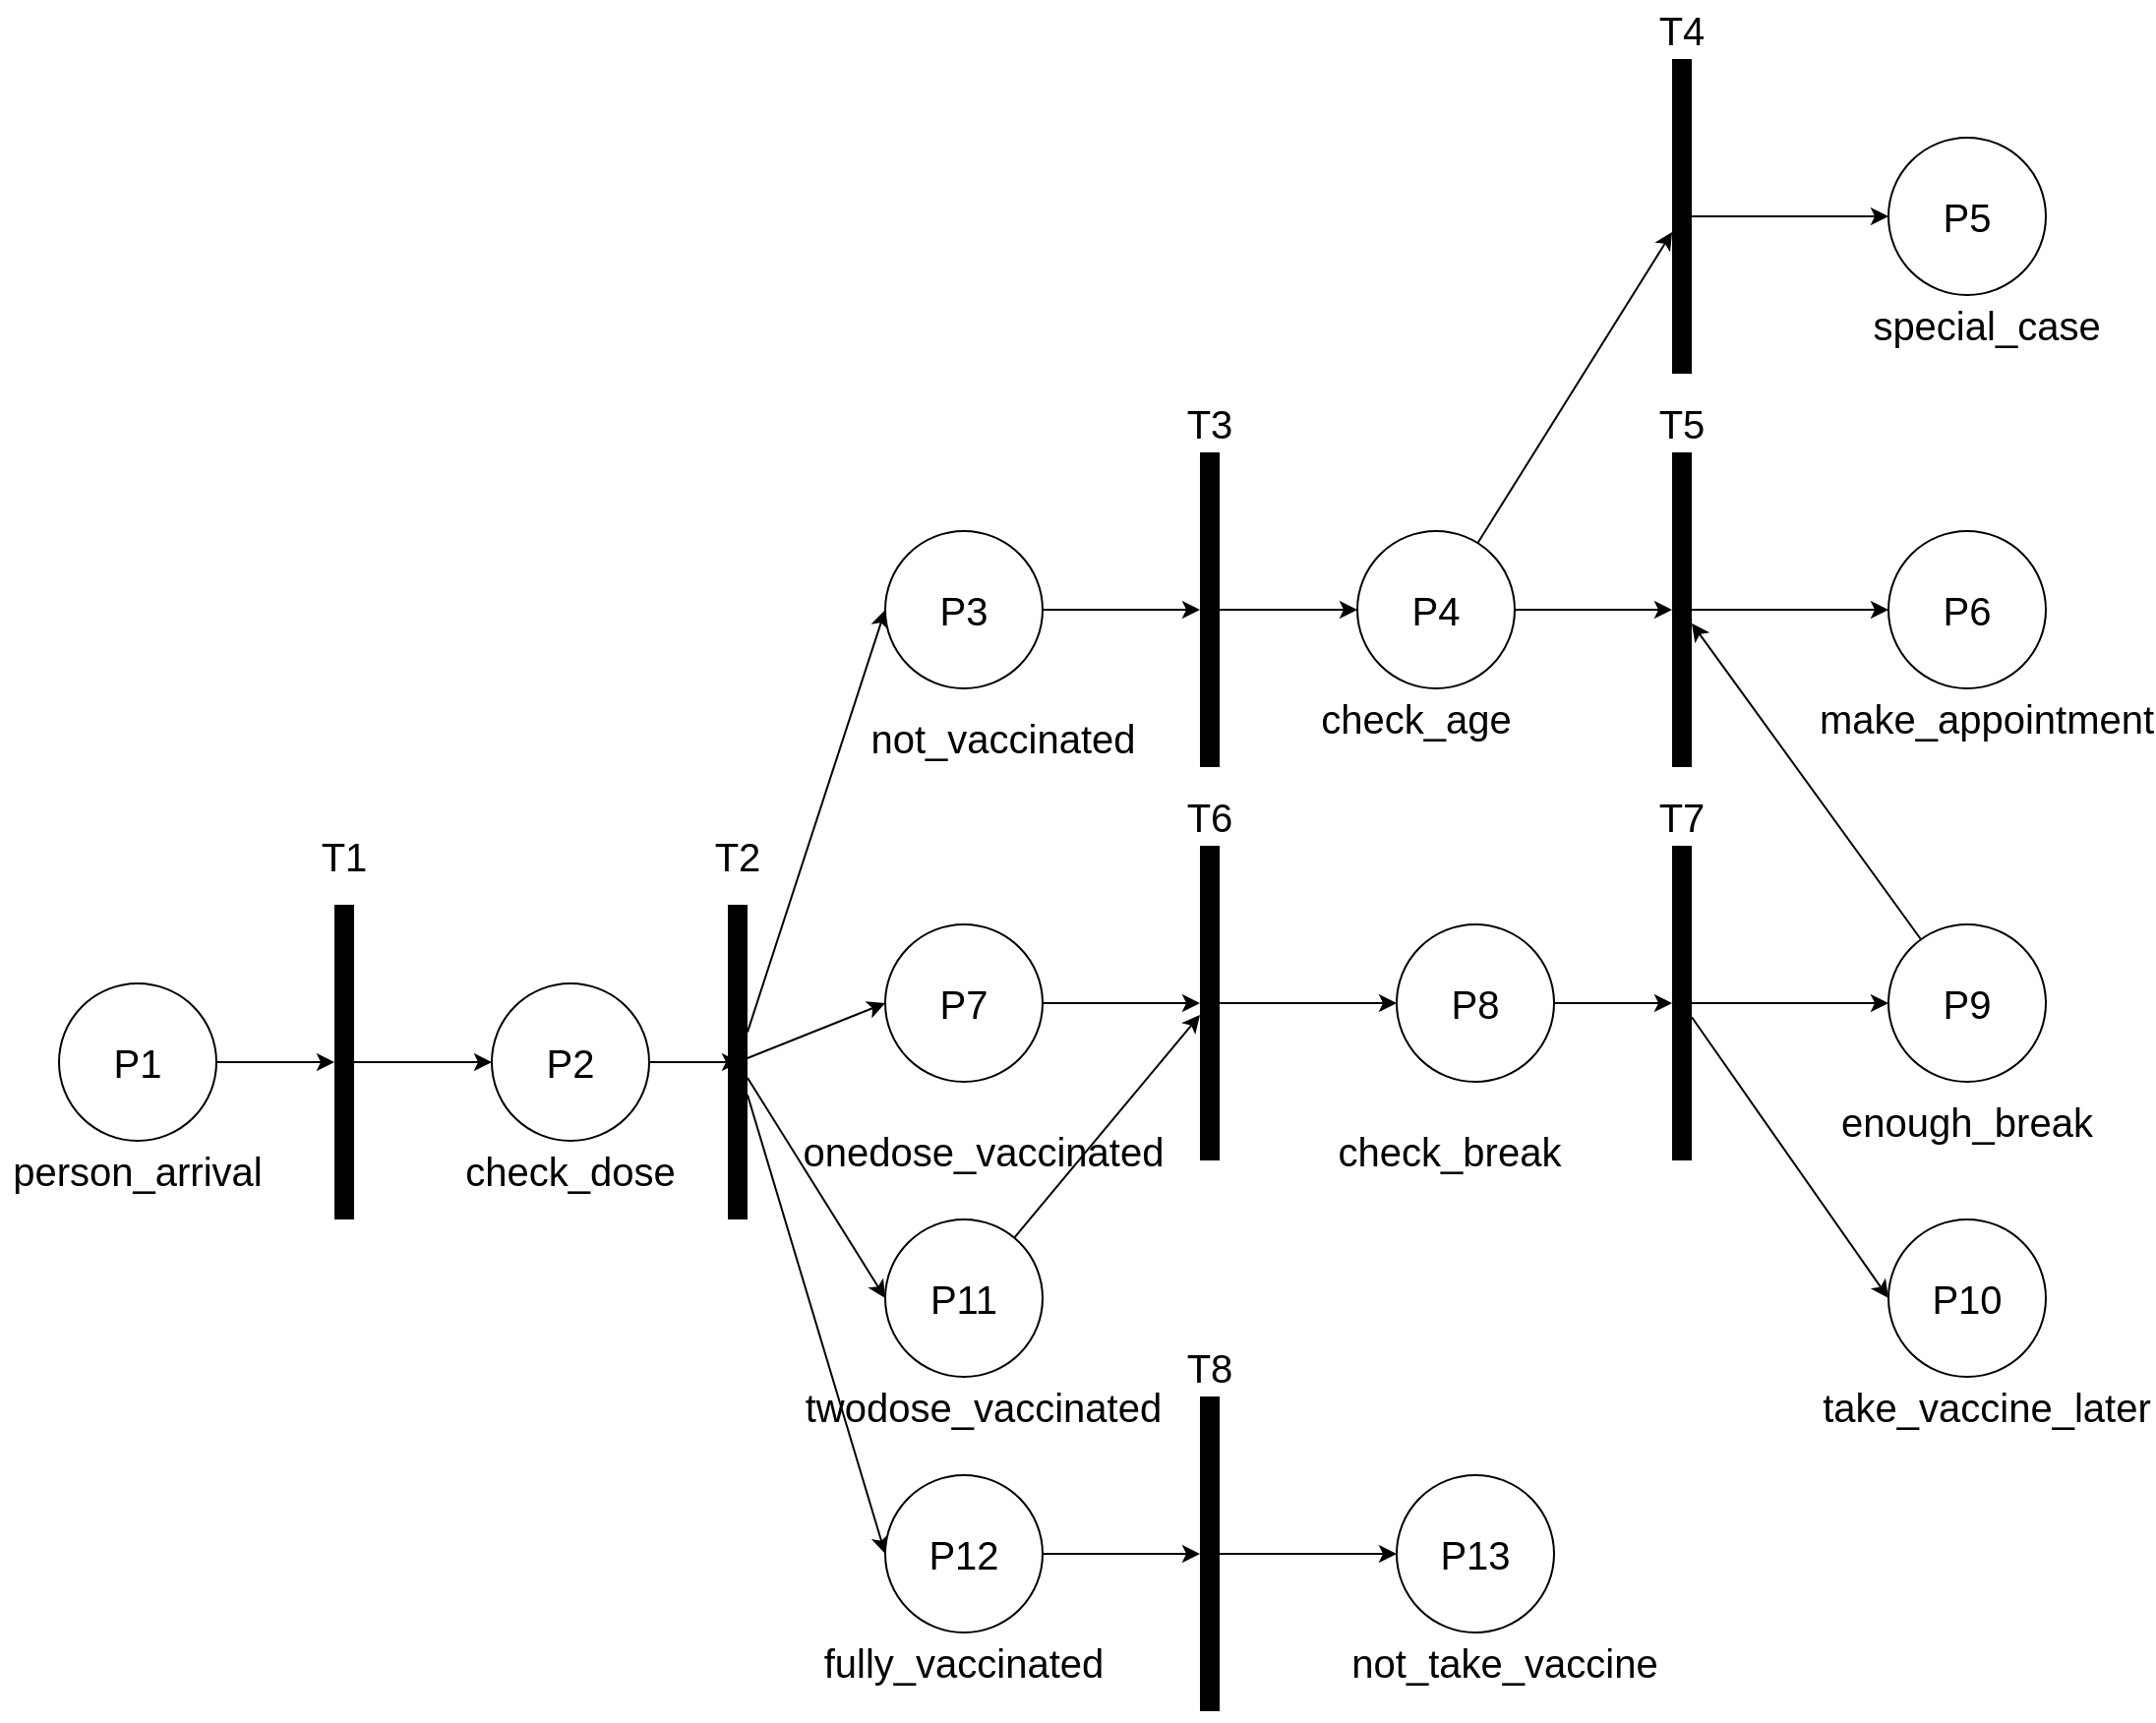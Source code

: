 <mxfile version="16.6.6" type="github">
  <diagram id="UTr8hFSsADwduIh3R7Uy" name="Page-1">
    <mxGraphModel dx="946" dy="1814" grid="1" gridSize="10" guides="1" tooltips="1" connect="1" arrows="1" fold="1" page="1" pageScale="1" pageWidth="827" pageHeight="1169" math="0" shadow="0">
      <root>
        <mxCell id="0" />
        <mxCell id="1" parent="0" />
        <mxCell id="hrQaz6MeP2tKMsGNmpIH-5" style="edgeStyle=orthogonalEdgeStyle;rounded=0;orthogonalLoop=1;jettySize=auto;html=1;fontSize=20;" edge="1" parent="1" source="hrQaz6MeP2tKMsGNmpIH-1" target="hrQaz6MeP2tKMsGNmpIH-3">
          <mxGeometry relative="1" as="geometry" />
        </mxCell>
        <mxCell id="hrQaz6MeP2tKMsGNmpIH-1" value="P&lt;span style=&quot;white-space: pre; font-size: 20px;&quot;&gt;1&lt;/span&gt;" style="ellipse;whiteSpace=wrap;html=1;aspect=fixed;fontSize=20;" vertex="1" parent="1">
          <mxGeometry x="60" y="240" width="80" height="80" as="geometry" />
        </mxCell>
        <mxCell id="hrQaz6MeP2tKMsGNmpIH-12" style="edgeStyle=orthogonalEdgeStyle;rounded=0;orthogonalLoop=1;jettySize=auto;html=1;entryX=0.5;entryY=0.4;entryDx=0;entryDy=0;entryPerimeter=0;fontSize=20;" edge="1" parent="1" source="hrQaz6MeP2tKMsGNmpIH-2" target="hrQaz6MeP2tKMsGNmpIH-11">
          <mxGeometry relative="1" as="geometry" />
        </mxCell>
        <mxCell id="hrQaz6MeP2tKMsGNmpIH-2" value="P2" style="ellipse;whiteSpace=wrap;html=1;aspect=fixed;fontSize=20;" vertex="1" parent="1">
          <mxGeometry x="280" y="240" width="80" height="80" as="geometry" />
        </mxCell>
        <mxCell id="hrQaz6MeP2tKMsGNmpIH-6" style="edgeStyle=orthogonalEdgeStyle;rounded=0;orthogonalLoop=1;jettySize=auto;html=1;entryX=0;entryY=0.5;entryDx=0;entryDy=0;fontSize=20;" edge="1" parent="1" source="hrQaz6MeP2tKMsGNmpIH-3" target="hrQaz6MeP2tKMsGNmpIH-2">
          <mxGeometry relative="1" as="geometry" />
        </mxCell>
        <mxCell id="hrQaz6MeP2tKMsGNmpIH-3" value="" style="line;strokeWidth=10;direction=south;html=1;fontSize=20;" vertex="1" parent="1">
          <mxGeometry x="200" y="200" width="10" height="160" as="geometry" />
        </mxCell>
        <mxCell id="hrQaz6MeP2tKMsGNmpIH-7" value="person_arrival" style="text;html=1;strokeColor=none;fillColor=none;align=center;verticalAlign=middle;whiteSpace=wrap;rounded=0;fontSize=20;" vertex="1" parent="1">
          <mxGeometry x="30" y="320" width="140" height="30" as="geometry" />
        </mxCell>
        <mxCell id="hrQaz6MeP2tKMsGNmpIH-9" value="T1" style="text;html=1;strokeColor=none;fillColor=none;align=center;verticalAlign=middle;whiteSpace=wrap;rounded=0;fontSize=20;" vertex="1" parent="1">
          <mxGeometry x="175" y="160" width="60" height="30" as="geometry" />
        </mxCell>
        <mxCell id="hrQaz6MeP2tKMsGNmpIH-10" value="check_dose" style="text;html=1;strokeColor=none;fillColor=none;align=center;verticalAlign=middle;whiteSpace=wrap;rounded=0;fontSize=20;" vertex="1" parent="1">
          <mxGeometry x="260" y="320" width="120" height="30" as="geometry" />
        </mxCell>
        <mxCell id="hrQaz6MeP2tKMsGNmpIH-14" style="rounded=0;orthogonalLoop=1;jettySize=auto;html=1;entryX=0;entryY=0.5;entryDx=0;entryDy=0;fontSize=20;" edge="1" parent="1" source="hrQaz6MeP2tKMsGNmpIH-11" target="hrQaz6MeP2tKMsGNmpIH-13">
          <mxGeometry relative="1" as="geometry" />
        </mxCell>
        <mxCell id="hrQaz6MeP2tKMsGNmpIH-38" style="edgeStyle=none;rounded=0;orthogonalLoop=1;jettySize=auto;html=1;entryX=0;entryY=0.5;entryDx=0;entryDy=0;fontSize=20;" edge="1" parent="1" source="hrQaz6MeP2tKMsGNmpIH-11" target="hrQaz6MeP2tKMsGNmpIH-37">
          <mxGeometry relative="1" as="geometry" />
        </mxCell>
        <mxCell id="hrQaz6MeP2tKMsGNmpIH-62" style="edgeStyle=none;rounded=0;orthogonalLoop=1;jettySize=auto;html=1;entryX=0;entryY=0.5;entryDx=0;entryDy=0;fontSize=20;" edge="1" parent="1" source="hrQaz6MeP2tKMsGNmpIH-11" target="hrQaz6MeP2tKMsGNmpIH-60">
          <mxGeometry relative="1" as="geometry" />
        </mxCell>
        <mxCell id="hrQaz6MeP2tKMsGNmpIH-78" style="edgeStyle=none;rounded=0;orthogonalLoop=1;jettySize=auto;html=1;entryX=0;entryY=0.5;entryDx=0;entryDy=0;fontSize=20;" edge="1" parent="1" source="hrQaz6MeP2tKMsGNmpIH-11" target="hrQaz6MeP2tKMsGNmpIH-76">
          <mxGeometry relative="1" as="geometry" />
        </mxCell>
        <mxCell id="hrQaz6MeP2tKMsGNmpIH-11" value="" style="line;strokeWidth=10;direction=south;html=1;fontSize=20;" vertex="1" parent="1">
          <mxGeometry x="400" y="200" width="10" height="160" as="geometry" />
        </mxCell>
        <mxCell id="hrQaz6MeP2tKMsGNmpIH-20" style="edgeStyle=none;rounded=0;orthogonalLoop=1;jettySize=auto;html=1;fontSize=20;" edge="1" parent="1" source="hrQaz6MeP2tKMsGNmpIH-13" target="hrQaz6MeP2tKMsGNmpIH-19">
          <mxGeometry relative="1" as="geometry" />
        </mxCell>
        <mxCell id="hrQaz6MeP2tKMsGNmpIH-13" value="P3" style="ellipse;whiteSpace=wrap;html=1;aspect=fixed;fontSize=20;strokeWidth=1;" vertex="1" parent="1">
          <mxGeometry x="480" y="10" width="80" height="80" as="geometry" />
        </mxCell>
        <mxCell id="hrQaz6MeP2tKMsGNmpIH-15" value="T2" style="text;html=1;strokeColor=none;fillColor=none;align=center;verticalAlign=middle;whiteSpace=wrap;rounded=0;fontSize=20;" vertex="1" parent="1">
          <mxGeometry x="375" y="160" width="60" height="30" as="geometry" />
        </mxCell>
        <mxCell id="hrQaz6MeP2tKMsGNmpIH-18" value="not_vaccinated" style="text;html=1;strokeColor=none;fillColor=none;align=center;verticalAlign=middle;whiteSpace=wrap;rounded=0;fontSize=20;" vertex="1" parent="1">
          <mxGeometry x="510" y="100" width="60" height="30" as="geometry" />
        </mxCell>
        <mxCell id="hrQaz6MeP2tKMsGNmpIH-22" style="edgeStyle=none;rounded=0;orthogonalLoop=1;jettySize=auto;html=1;entryX=0;entryY=0.5;entryDx=0;entryDy=0;fontSize=20;" edge="1" parent="1" source="hrQaz6MeP2tKMsGNmpIH-19" target="hrQaz6MeP2tKMsGNmpIH-21">
          <mxGeometry relative="1" as="geometry" />
        </mxCell>
        <mxCell id="hrQaz6MeP2tKMsGNmpIH-19" value="" style="line;strokeWidth=10;direction=south;html=1;fontSize=20;" vertex="1" parent="1">
          <mxGeometry x="640" y="-30" width="10" height="160" as="geometry" />
        </mxCell>
        <mxCell id="hrQaz6MeP2tKMsGNmpIH-63" style="edgeStyle=none;rounded=0;orthogonalLoop=1;jettySize=auto;html=1;fontSize=20;" edge="1" parent="1" source="hrQaz6MeP2tKMsGNmpIH-21" target="hrQaz6MeP2tKMsGNmpIH-30">
          <mxGeometry relative="1" as="geometry" />
        </mxCell>
        <mxCell id="hrQaz6MeP2tKMsGNmpIH-68" style="edgeStyle=none;rounded=0;orthogonalLoop=1;jettySize=auto;html=1;fontSize=20;" edge="1" parent="1" source="hrQaz6MeP2tKMsGNmpIH-21" target="hrQaz6MeP2tKMsGNmpIH-66">
          <mxGeometry relative="1" as="geometry" />
        </mxCell>
        <mxCell id="hrQaz6MeP2tKMsGNmpIH-21" value="P4" style="ellipse;whiteSpace=wrap;html=1;aspect=fixed;fontSize=20;strokeWidth=1;" vertex="1" parent="1">
          <mxGeometry x="720" y="10" width="80" height="80" as="geometry" />
        </mxCell>
        <mxCell id="hrQaz6MeP2tKMsGNmpIH-23" value="check_age" style="text;html=1;strokeColor=none;fillColor=none;align=center;verticalAlign=middle;whiteSpace=wrap;rounded=0;fontSize=20;" vertex="1" parent="1">
          <mxGeometry x="720" y="90" width="60" height="30" as="geometry" />
        </mxCell>
        <mxCell id="hrQaz6MeP2tKMsGNmpIH-24" value="T3" style="text;html=1;strokeColor=none;fillColor=none;align=center;verticalAlign=middle;whiteSpace=wrap;rounded=0;fontSize=20;" vertex="1" parent="1">
          <mxGeometry x="615" y="-60" width="60" height="30" as="geometry" />
        </mxCell>
        <mxCell id="hrQaz6MeP2tKMsGNmpIH-26" value="P5" style="ellipse;whiteSpace=wrap;html=1;aspect=fixed;fontSize=20;strokeWidth=1;" vertex="1" parent="1">
          <mxGeometry x="990" y="-190" width="80" height="80" as="geometry" />
        </mxCell>
        <mxCell id="hrQaz6MeP2tKMsGNmpIH-27" value="P6" style="ellipse;whiteSpace=wrap;html=1;aspect=fixed;fontSize=20;strokeWidth=1;" vertex="1" parent="1">
          <mxGeometry x="990" y="10" width="80" height="80" as="geometry" />
        </mxCell>
        <mxCell id="hrQaz6MeP2tKMsGNmpIH-64" style="edgeStyle=none;rounded=0;orthogonalLoop=1;jettySize=auto;html=1;fontSize=20;" edge="1" parent="1" source="hrQaz6MeP2tKMsGNmpIH-30" target="hrQaz6MeP2tKMsGNmpIH-26">
          <mxGeometry relative="1" as="geometry" />
        </mxCell>
        <mxCell id="hrQaz6MeP2tKMsGNmpIH-30" value="" style="line;strokeWidth=10;direction=south;html=1;fontSize=20;" vertex="1" parent="1">
          <mxGeometry x="880" y="-230" width="10" height="160" as="geometry" />
        </mxCell>
        <mxCell id="hrQaz6MeP2tKMsGNmpIH-32" value="T4" style="text;html=1;strokeColor=none;fillColor=none;align=center;verticalAlign=middle;whiteSpace=wrap;rounded=0;fontSize=20;" vertex="1" parent="1">
          <mxGeometry x="855" y="-260" width="60" height="30" as="geometry" />
        </mxCell>
        <mxCell id="hrQaz6MeP2tKMsGNmpIH-35" value="special_case" style="text;html=1;strokeColor=none;fillColor=none;align=center;verticalAlign=middle;whiteSpace=wrap;rounded=0;fontSize=20;" vertex="1" parent="1">
          <mxGeometry x="1010" y="-110" width="60" height="30" as="geometry" />
        </mxCell>
        <mxCell id="hrQaz6MeP2tKMsGNmpIH-36" value="make_appointment" style="text;html=1;strokeColor=none;fillColor=none;align=center;verticalAlign=middle;whiteSpace=wrap;rounded=0;fontSize=20;" vertex="1" parent="1">
          <mxGeometry x="1010" y="90" width="60" height="30" as="geometry" />
        </mxCell>
        <mxCell id="hrQaz6MeP2tKMsGNmpIH-41" style="edgeStyle=none;rounded=0;orthogonalLoop=1;jettySize=auto;html=1;fontSize=20;" edge="1" parent="1" source="hrQaz6MeP2tKMsGNmpIH-37" target="hrQaz6MeP2tKMsGNmpIH-40">
          <mxGeometry relative="1" as="geometry" />
        </mxCell>
        <mxCell id="hrQaz6MeP2tKMsGNmpIH-37" value="P7" style="ellipse;whiteSpace=wrap;html=1;aspect=fixed;fontSize=20;strokeWidth=1;" vertex="1" parent="1">
          <mxGeometry x="480" y="210" width="80" height="80" as="geometry" />
        </mxCell>
        <mxCell id="hrQaz6MeP2tKMsGNmpIH-39" value="onedose_vaccinated" style="text;html=1;strokeColor=none;fillColor=none;align=center;verticalAlign=middle;whiteSpace=wrap;rounded=0;fontSize=20;" vertex="1" parent="1">
          <mxGeometry x="435" y="310" width="190" height="30" as="geometry" />
        </mxCell>
        <mxCell id="hrQaz6MeP2tKMsGNmpIH-43" style="edgeStyle=none;rounded=0;orthogonalLoop=1;jettySize=auto;html=1;fontSize=20;" edge="1" parent="1" source="hrQaz6MeP2tKMsGNmpIH-40" target="hrQaz6MeP2tKMsGNmpIH-44">
          <mxGeometry relative="1" as="geometry">
            <mxPoint x="770" y="310" as="targetPoint" />
          </mxGeometry>
        </mxCell>
        <mxCell id="hrQaz6MeP2tKMsGNmpIH-40" value="" style="line;strokeWidth=10;direction=south;html=1;fontSize=20;" vertex="1" parent="1">
          <mxGeometry x="640" y="170" width="10" height="160" as="geometry" />
        </mxCell>
        <mxCell id="hrQaz6MeP2tKMsGNmpIH-42" value="T5" style="text;html=1;strokeColor=none;fillColor=none;align=center;verticalAlign=middle;whiteSpace=wrap;rounded=0;fontSize=20;" vertex="1" parent="1">
          <mxGeometry x="855" y="-60" width="60" height="30" as="geometry" />
        </mxCell>
        <mxCell id="hrQaz6MeP2tKMsGNmpIH-51" style="edgeStyle=none;rounded=0;orthogonalLoop=1;jettySize=auto;html=1;fontSize=20;" edge="1" parent="1" source="hrQaz6MeP2tKMsGNmpIH-44" target="hrQaz6MeP2tKMsGNmpIH-46">
          <mxGeometry relative="1" as="geometry" />
        </mxCell>
        <mxCell id="hrQaz6MeP2tKMsGNmpIH-44" value="P8" style="ellipse;whiteSpace=wrap;html=1;aspect=fixed;fontSize=20;strokeWidth=1;" vertex="1" parent="1">
          <mxGeometry x="740" y="210" width="80" height="80" as="geometry" />
        </mxCell>
        <mxCell id="hrQaz6MeP2tKMsGNmpIH-45" value="check_break" style="text;html=1;strokeColor=none;fillColor=none;align=center;verticalAlign=middle;whiteSpace=wrap;rounded=0;fontSize=20;" vertex="1" parent="1">
          <mxGeometry x="707" y="310" width="120" height="30" as="geometry" />
        </mxCell>
        <mxCell id="hrQaz6MeP2tKMsGNmpIH-58" style="edgeStyle=none;rounded=0;orthogonalLoop=1;jettySize=auto;html=1;entryX=0;entryY=0.5;entryDx=0;entryDy=0;fontSize=20;" edge="1" parent="1" source="hrQaz6MeP2tKMsGNmpIH-46" target="hrQaz6MeP2tKMsGNmpIH-57">
          <mxGeometry relative="1" as="geometry" />
        </mxCell>
        <mxCell id="hrQaz6MeP2tKMsGNmpIH-73" style="edgeStyle=none;rounded=0;orthogonalLoop=1;jettySize=auto;html=1;entryX=0;entryY=0.5;entryDx=0;entryDy=0;fontSize=20;" edge="1" parent="1" source="hrQaz6MeP2tKMsGNmpIH-46" target="hrQaz6MeP2tKMsGNmpIH-72">
          <mxGeometry relative="1" as="geometry" />
        </mxCell>
        <mxCell id="hrQaz6MeP2tKMsGNmpIH-46" value="" style="line;strokeWidth=10;direction=south;html=1;fontSize=20;" vertex="1" parent="1">
          <mxGeometry x="880" y="170" width="10" height="160" as="geometry" />
        </mxCell>
        <mxCell id="hrQaz6MeP2tKMsGNmpIH-52" value="T6" style="text;html=1;strokeColor=none;fillColor=none;align=center;verticalAlign=middle;whiteSpace=wrap;rounded=0;fontSize=20;" vertex="1" parent="1">
          <mxGeometry x="615" y="140" width="60" height="30" as="geometry" />
        </mxCell>
        <mxCell id="hrQaz6MeP2tKMsGNmpIH-70" style="edgeStyle=none;rounded=0;orthogonalLoop=1;jettySize=auto;html=1;fontSize=20;" edge="1" parent="1" source="hrQaz6MeP2tKMsGNmpIH-57" target="hrQaz6MeP2tKMsGNmpIH-66">
          <mxGeometry relative="1" as="geometry">
            <mxPoint x="920" y="90" as="targetPoint" />
          </mxGeometry>
        </mxCell>
        <mxCell id="hrQaz6MeP2tKMsGNmpIH-57" value="P9" style="ellipse;whiteSpace=wrap;html=1;aspect=fixed;fontSize=20;strokeWidth=1;" vertex="1" parent="1">
          <mxGeometry x="990" y="210" width="80" height="80" as="geometry" />
        </mxCell>
        <mxCell id="hrQaz6MeP2tKMsGNmpIH-59" value="enough_break" style="text;html=1;strokeColor=none;fillColor=none;align=center;verticalAlign=middle;whiteSpace=wrap;rounded=0;fontSize=20;" vertex="1" parent="1">
          <mxGeometry x="955" y="290" width="150" height="40" as="geometry" />
        </mxCell>
        <mxCell id="hrQaz6MeP2tKMsGNmpIH-75" style="edgeStyle=none;rounded=0;orthogonalLoop=1;jettySize=auto;html=1;fontSize=20;" edge="1" parent="1" source="hrQaz6MeP2tKMsGNmpIH-60" target="hrQaz6MeP2tKMsGNmpIH-40">
          <mxGeometry relative="1" as="geometry" />
        </mxCell>
        <mxCell id="hrQaz6MeP2tKMsGNmpIH-60" value="P11" style="ellipse;whiteSpace=wrap;html=1;aspect=fixed;fontSize=20;strokeWidth=1;" vertex="1" parent="1">
          <mxGeometry x="480" y="360" width="80" height="80" as="geometry" />
        </mxCell>
        <mxCell id="hrQaz6MeP2tKMsGNmpIH-61" value="twodose_vaccinated" style="text;html=1;strokeColor=none;fillColor=none;align=center;verticalAlign=middle;whiteSpace=wrap;rounded=0;fontSize=20;" vertex="1" parent="1">
          <mxGeometry x="435" y="440" width="190" height="30" as="geometry" />
        </mxCell>
        <mxCell id="hrQaz6MeP2tKMsGNmpIH-69" style="edgeStyle=none;rounded=0;orthogonalLoop=1;jettySize=auto;html=1;entryX=0;entryY=0.5;entryDx=0;entryDy=0;fontSize=20;" edge="1" parent="1" source="hrQaz6MeP2tKMsGNmpIH-66" target="hrQaz6MeP2tKMsGNmpIH-27">
          <mxGeometry relative="1" as="geometry" />
        </mxCell>
        <mxCell id="hrQaz6MeP2tKMsGNmpIH-66" value="" style="line;strokeWidth=10;direction=south;html=1;fontSize=20;" vertex="1" parent="1">
          <mxGeometry x="880" y="-30" width="10" height="160" as="geometry" />
        </mxCell>
        <mxCell id="hrQaz6MeP2tKMsGNmpIH-71" value="T7" style="text;html=1;strokeColor=none;fillColor=none;align=center;verticalAlign=middle;whiteSpace=wrap;rounded=0;fontSize=20;" vertex="1" parent="1">
          <mxGeometry x="855" y="140" width="60" height="30" as="geometry" />
        </mxCell>
        <mxCell id="hrQaz6MeP2tKMsGNmpIH-72" value="P10" style="ellipse;whiteSpace=wrap;html=1;aspect=fixed;fontSize=20;strokeWidth=1;" vertex="1" parent="1">
          <mxGeometry x="990" y="360" width="80" height="80" as="geometry" />
        </mxCell>
        <mxCell id="hrQaz6MeP2tKMsGNmpIH-74" value="take_vaccine_later" style="text;html=1;strokeColor=none;fillColor=none;align=center;verticalAlign=middle;whiteSpace=wrap;rounded=0;fontSize=20;" vertex="1" parent="1">
          <mxGeometry x="955" y="435" width="170" height="40" as="geometry" />
        </mxCell>
        <mxCell id="hrQaz6MeP2tKMsGNmpIH-81" style="edgeStyle=none;rounded=0;orthogonalLoop=1;jettySize=auto;html=1;fontSize=20;" edge="1" parent="1" source="hrQaz6MeP2tKMsGNmpIH-76" target="hrQaz6MeP2tKMsGNmpIH-80">
          <mxGeometry relative="1" as="geometry" />
        </mxCell>
        <mxCell id="hrQaz6MeP2tKMsGNmpIH-76" value="P12" style="ellipse;whiteSpace=wrap;html=1;aspect=fixed;fontSize=20;strokeWidth=1;" vertex="1" parent="1">
          <mxGeometry x="480" y="490" width="80" height="80" as="geometry" />
        </mxCell>
        <mxCell id="hrQaz6MeP2tKMsGNmpIH-77" value="fully_vaccinated" style="text;html=1;strokeColor=none;fillColor=none;align=center;verticalAlign=middle;whiteSpace=wrap;rounded=0;fontSize=20;" vertex="1" parent="1">
          <mxGeometry x="450" y="570" width="140" height="30" as="geometry" />
        </mxCell>
        <mxCell id="hrQaz6MeP2tKMsGNmpIH-84" style="edgeStyle=none;rounded=0;orthogonalLoop=1;jettySize=auto;html=1;entryX=0;entryY=0.5;entryDx=0;entryDy=0;fontSize=20;" edge="1" parent="1" source="hrQaz6MeP2tKMsGNmpIH-80" target="hrQaz6MeP2tKMsGNmpIH-83">
          <mxGeometry relative="1" as="geometry" />
        </mxCell>
        <mxCell id="hrQaz6MeP2tKMsGNmpIH-80" value="" style="line;strokeWidth=10;direction=south;html=1;fontSize=20;" vertex="1" parent="1">
          <mxGeometry x="640" y="450" width="10" height="160" as="geometry" />
        </mxCell>
        <mxCell id="hrQaz6MeP2tKMsGNmpIH-82" value="T8" style="text;html=1;strokeColor=none;fillColor=none;align=center;verticalAlign=middle;whiteSpace=wrap;rounded=0;fontSize=20;" vertex="1" parent="1">
          <mxGeometry x="615" y="420" width="60" height="30" as="geometry" />
        </mxCell>
        <mxCell id="hrQaz6MeP2tKMsGNmpIH-83" value="P13" style="ellipse;whiteSpace=wrap;html=1;aspect=fixed;fontSize=20;strokeWidth=1;" vertex="1" parent="1">
          <mxGeometry x="740" y="490" width="80" height="80" as="geometry" />
        </mxCell>
        <mxCell id="hrQaz6MeP2tKMsGNmpIH-85" value="not_take_vaccine" style="text;html=1;strokeColor=none;fillColor=none;align=center;verticalAlign=middle;whiteSpace=wrap;rounded=0;fontSize=20;" vertex="1" parent="1">
          <mxGeometry x="720" y="570" width="150" height="30" as="geometry" />
        </mxCell>
      </root>
    </mxGraphModel>
  </diagram>
</mxfile>
